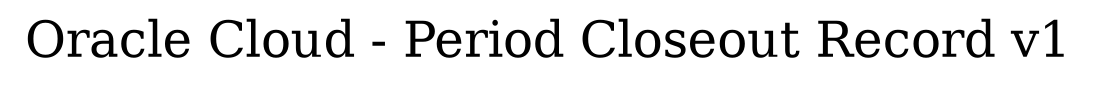 digraph LexiconGraph {
graph[label="Oracle Cloud - Period Closeout Record v1", fontsize=24]
splines=true
}
